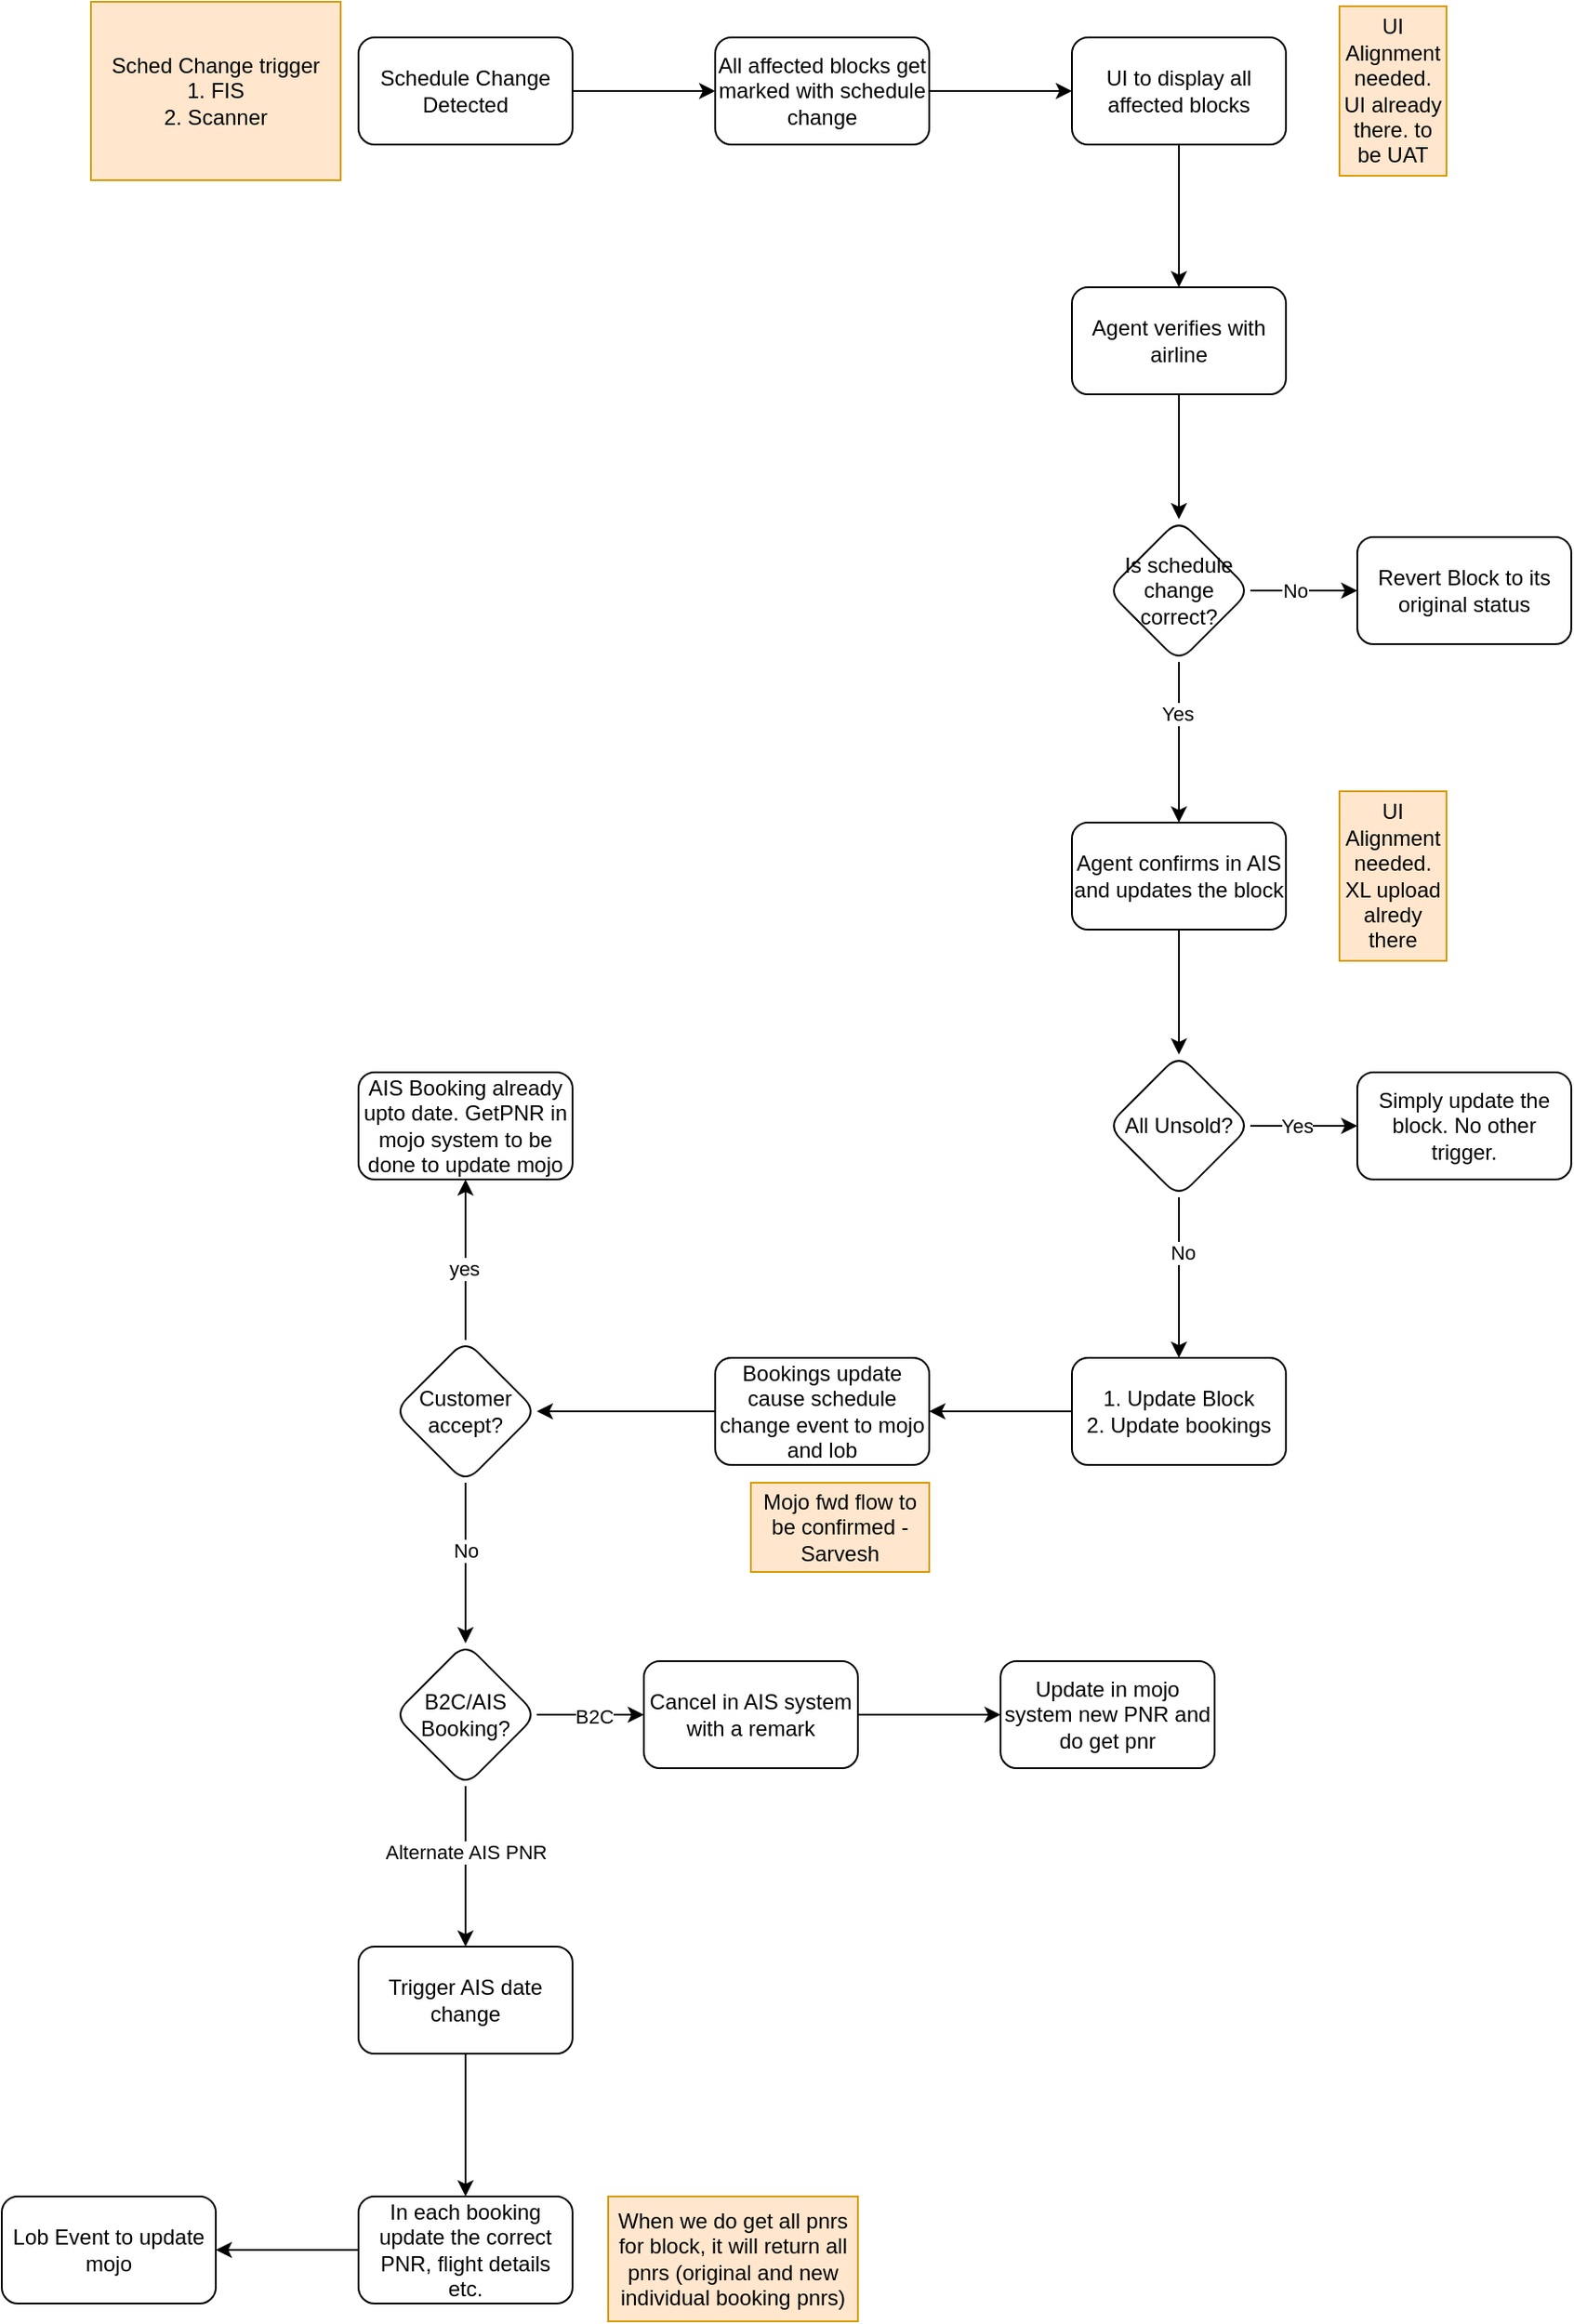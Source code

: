 <mxfile version="21.6.9" type="github">
  <diagram name="Page-1" id="HqZ0z-GihFYfZ27upaGk">
    <mxGraphModel dx="2156" dy="756" grid="1" gridSize="10" guides="1" tooltips="1" connect="1" arrows="1" fold="1" page="1" pageScale="1" pageWidth="850" pageHeight="1100" math="0" shadow="0">
      <root>
        <mxCell id="0" />
        <mxCell id="1" parent="0" />
        <mxCell id="fmq90YXcAQiHNmMbrNBv-3" value="" style="edgeStyle=orthogonalEdgeStyle;rounded=0;orthogonalLoop=1;jettySize=auto;html=1;" edge="1" parent="1" source="fmq90YXcAQiHNmMbrNBv-1" target="fmq90YXcAQiHNmMbrNBv-2">
          <mxGeometry relative="1" as="geometry" />
        </mxCell>
        <mxCell id="fmq90YXcAQiHNmMbrNBv-1" value="Schedule Change Detected" style="rounded=1;whiteSpace=wrap;html=1;" vertex="1" parent="1">
          <mxGeometry x="110" y="280" width="120" height="60" as="geometry" />
        </mxCell>
        <mxCell id="fmq90YXcAQiHNmMbrNBv-5" value="" style="edgeStyle=orthogonalEdgeStyle;rounded=0;orthogonalLoop=1;jettySize=auto;html=1;" edge="1" parent="1" source="fmq90YXcAQiHNmMbrNBv-2" target="fmq90YXcAQiHNmMbrNBv-4">
          <mxGeometry relative="1" as="geometry" />
        </mxCell>
        <mxCell id="fmq90YXcAQiHNmMbrNBv-2" value="All affected blocks get marked with schedule change" style="whiteSpace=wrap;html=1;rounded=1;" vertex="1" parent="1">
          <mxGeometry x="310" y="280" width="120" height="60" as="geometry" />
        </mxCell>
        <mxCell id="fmq90YXcAQiHNmMbrNBv-7" value="" style="edgeStyle=orthogonalEdgeStyle;rounded=0;orthogonalLoop=1;jettySize=auto;html=1;" edge="1" parent="1" source="fmq90YXcAQiHNmMbrNBv-4" target="fmq90YXcAQiHNmMbrNBv-6">
          <mxGeometry relative="1" as="geometry" />
        </mxCell>
        <mxCell id="fmq90YXcAQiHNmMbrNBv-4" value="UI to display all affected blocks" style="whiteSpace=wrap;html=1;rounded=1;" vertex="1" parent="1">
          <mxGeometry x="510" y="280" width="120" height="60" as="geometry" />
        </mxCell>
        <mxCell id="fmq90YXcAQiHNmMbrNBv-9" value="" style="edgeStyle=orthogonalEdgeStyle;rounded=0;orthogonalLoop=1;jettySize=auto;html=1;" edge="1" parent="1" source="fmq90YXcAQiHNmMbrNBv-6" target="fmq90YXcAQiHNmMbrNBv-8">
          <mxGeometry relative="1" as="geometry" />
        </mxCell>
        <mxCell id="fmq90YXcAQiHNmMbrNBv-6" value="Agent verifies with airline" style="whiteSpace=wrap;html=1;rounded=1;" vertex="1" parent="1">
          <mxGeometry x="510" y="420" width="120" height="60" as="geometry" />
        </mxCell>
        <mxCell id="fmq90YXcAQiHNmMbrNBv-11" value="" style="edgeStyle=orthogonalEdgeStyle;rounded=0;orthogonalLoop=1;jettySize=auto;html=1;" edge="1" parent="1" source="fmq90YXcAQiHNmMbrNBv-8" target="fmq90YXcAQiHNmMbrNBv-10">
          <mxGeometry relative="1" as="geometry" />
        </mxCell>
        <mxCell id="fmq90YXcAQiHNmMbrNBv-12" value="No" style="edgeLabel;html=1;align=center;verticalAlign=middle;resizable=0;points=[];" vertex="1" connectable="0" parent="fmq90YXcAQiHNmMbrNBv-11">
          <mxGeometry x="-0.167" relative="1" as="geometry">
            <mxPoint as="offset" />
          </mxGeometry>
        </mxCell>
        <mxCell id="fmq90YXcAQiHNmMbrNBv-14" value="" style="edgeStyle=orthogonalEdgeStyle;rounded=0;orthogonalLoop=1;jettySize=auto;html=1;" edge="1" parent="1" source="fmq90YXcAQiHNmMbrNBv-8" target="fmq90YXcAQiHNmMbrNBv-13">
          <mxGeometry relative="1" as="geometry" />
        </mxCell>
        <mxCell id="fmq90YXcAQiHNmMbrNBv-15" value="Yes" style="edgeLabel;html=1;align=center;verticalAlign=middle;resizable=0;points=[];" vertex="1" connectable="0" parent="fmq90YXcAQiHNmMbrNBv-14">
          <mxGeometry x="-0.356" y="-1" relative="1" as="geometry">
            <mxPoint as="offset" />
          </mxGeometry>
        </mxCell>
        <mxCell id="fmq90YXcAQiHNmMbrNBv-8" value="Is schedule change correct?" style="rhombus;whiteSpace=wrap;html=1;rounded=1;" vertex="1" parent="1">
          <mxGeometry x="530" y="550" width="80" height="80" as="geometry" />
        </mxCell>
        <mxCell id="fmq90YXcAQiHNmMbrNBv-10" value="Revert Block to its original status" style="whiteSpace=wrap;html=1;rounded=1;" vertex="1" parent="1">
          <mxGeometry x="670" y="560" width="120" height="60" as="geometry" />
        </mxCell>
        <mxCell id="fmq90YXcAQiHNmMbrNBv-17" value="" style="edgeStyle=orthogonalEdgeStyle;rounded=0;orthogonalLoop=1;jettySize=auto;html=1;" edge="1" parent="1" source="fmq90YXcAQiHNmMbrNBv-13" target="fmq90YXcAQiHNmMbrNBv-16">
          <mxGeometry relative="1" as="geometry" />
        </mxCell>
        <mxCell id="fmq90YXcAQiHNmMbrNBv-13" value="Agent confirms in AIS and updates the block" style="whiteSpace=wrap;html=1;rounded=1;" vertex="1" parent="1">
          <mxGeometry x="510" y="720" width="120" height="60" as="geometry" />
        </mxCell>
        <mxCell id="fmq90YXcAQiHNmMbrNBv-19" value="" style="edgeStyle=orthogonalEdgeStyle;rounded=0;orthogonalLoop=1;jettySize=auto;html=1;" edge="1" parent="1" source="fmq90YXcAQiHNmMbrNBv-16" target="fmq90YXcAQiHNmMbrNBv-18">
          <mxGeometry relative="1" as="geometry" />
        </mxCell>
        <mxCell id="fmq90YXcAQiHNmMbrNBv-20" value="Yes" style="edgeLabel;html=1;align=center;verticalAlign=middle;resizable=0;points=[];" vertex="1" connectable="0" parent="fmq90YXcAQiHNmMbrNBv-19">
          <mxGeometry x="-0.133" relative="1" as="geometry">
            <mxPoint as="offset" />
          </mxGeometry>
        </mxCell>
        <mxCell id="fmq90YXcAQiHNmMbrNBv-22" value="" style="edgeStyle=orthogonalEdgeStyle;rounded=0;orthogonalLoop=1;jettySize=auto;html=1;" edge="1" parent="1" source="fmq90YXcAQiHNmMbrNBv-16" target="fmq90YXcAQiHNmMbrNBv-21">
          <mxGeometry relative="1" as="geometry" />
        </mxCell>
        <mxCell id="fmq90YXcAQiHNmMbrNBv-23" value="No" style="edgeLabel;html=1;align=center;verticalAlign=middle;resizable=0;points=[];" vertex="1" connectable="0" parent="fmq90YXcAQiHNmMbrNBv-22">
          <mxGeometry x="-0.311" y="2" relative="1" as="geometry">
            <mxPoint as="offset" />
          </mxGeometry>
        </mxCell>
        <mxCell id="fmq90YXcAQiHNmMbrNBv-16" value="All Unsold?" style="rhombus;whiteSpace=wrap;html=1;rounded=1;" vertex="1" parent="1">
          <mxGeometry x="530" y="850" width="80" height="80" as="geometry" />
        </mxCell>
        <mxCell id="fmq90YXcAQiHNmMbrNBv-18" value="Simply update the block. No other trigger." style="whiteSpace=wrap;html=1;rounded=1;" vertex="1" parent="1">
          <mxGeometry x="670" y="860" width="120" height="60" as="geometry" />
        </mxCell>
        <mxCell id="fmq90YXcAQiHNmMbrNBv-25" value="" style="edgeStyle=orthogonalEdgeStyle;rounded=0;orthogonalLoop=1;jettySize=auto;html=1;" edge="1" parent="1" source="fmq90YXcAQiHNmMbrNBv-21" target="fmq90YXcAQiHNmMbrNBv-24">
          <mxGeometry relative="1" as="geometry" />
        </mxCell>
        <mxCell id="fmq90YXcAQiHNmMbrNBv-21" value="1. Update Block&lt;br&gt;2. Update bookings" style="whiteSpace=wrap;html=1;rounded=1;" vertex="1" parent="1">
          <mxGeometry x="510" y="1020" width="120" height="60" as="geometry" />
        </mxCell>
        <mxCell id="fmq90YXcAQiHNmMbrNBv-27" value="" style="edgeStyle=orthogonalEdgeStyle;rounded=0;orthogonalLoop=1;jettySize=auto;html=1;" edge="1" parent="1" source="fmq90YXcAQiHNmMbrNBv-24" target="fmq90YXcAQiHNmMbrNBv-26">
          <mxGeometry relative="1" as="geometry" />
        </mxCell>
        <mxCell id="fmq90YXcAQiHNmMbrNBv-24" value="Bookings update cause schedule change event to mojo and lob" style="whiteSpace=wrap;html=1;rounded=1;" vertex="1" parent="1">
          <mxGeometry x="310" y="1020" width="120" height="60" as="geometry" />
        </mxCell>
        <mxCell id="fmq90YXcAQiHNmMbrNBv-29" value="" style="edgeStyle=orthogonalEdgeStyle;rounded=0;orthogonalLoop=1;jettySize=auto;html=1;" edge="1" parent="1" source="fmq90YXcAQiHNmMbrNBv-26">
          <mxGeometry relative="1" as="geometry">
            <mxPoint x="170" y="1180" as="targetPoint" />
          </mxGeometry>
        </mxCell>
        <mxCell id="fmq90YXcAQiHNmMbrNBv-33" value="No" style="edgeLabel;html=1;align=center;verticalAlign=middle;resizable=0;points=[];" vertex="1" connectable="0" parent="fmq90YXcAQiHNmMbrNBv-29">
          <mxGeometry x="-0.156" relative="1" as="geometry">
            <mxPoint as="offset" />
          </mxGeometry>
        </mxCell>
        <mxCell id="fmq90YXcAQiHNmMbrNBv-31" value="" style="edgeStyle=orthogonalEdgeStyle;rounded=0;orthogonalLoop=1;jettySize=auto;html=1;" edge="1" parent="1" source="fmq90YXcAQiHNmMbrNBv-26" target="fmq90YXcAQiHNmMbrNBv-30">
          <mxGeometry relative="1" as="geometry" />
        </mxCell>
        <mxCell id="fmq90YXcAQiHNmMbrNBv-32" value="yes" style="edgeLabel;html=1;align=center;verticalAlign=middle;resizable=0;points=[];" vertex="1" connectable="0" parent="fmq90YXcAQiHNmMbrNBv-31">
          <mxGeometry x="-0.111" y="1" relative="1" as="geometry">
            <mxPoint as="offset" />
          </mxGeometry>
        </mxCell>
        <mxCell id="fmq90YXcAQiHNmMbrNBv-26" value="Customer accept?" style="rhombus;whiteSpace=wrap;html=1;rounded=1;" vertex="1" parent="1">
          <mxGeometry x="130" y="1010" width="80" height="80" as="geometry" />
        </mxCell>
        <mxCell id="fmq90YXcAQiHNmMbrNBv-30" value="AIS Booking already upto date. GetPNR in mojo system to be done to update mojo" style="whiteSpace=wrap;html=1;rounded=1;" vertex="1" parent="1">
          <mxGeometry x="110" y="860" width="120" height="60" as="geometry" />
        </mxCell>
        <mxCell id="fmq90YXcAQiHNmMbrNBv-36" value="" style="edgeStyle=orthogonalEdgeStyle;rounded=0;orthogonalLoop=1;jettySize=auto;html=1;" edge="1" parent="1" source="fmq90YXcAQiHNmMbrNBv-34" target="fmq90YXcAQiHNmMbrNBv-35">
          <mxGeometry relative="1" as="geometry" />
        </mxCell>
        <mxCell id="fmq90YXcAQiHNmMbrNBv-37" value="B2C" style="edgeLabel;html=1;align=center;verticalAlign=middle;resizable=0;points=[];" vertex="1" connectable="0" parent="fmq90YXcAQiHNmMbrNBv-36">
          <mxGeometry x="0.067" y="-1" relative="1" as="geometry">
            <mxPoint as="offset" />
          </mxGeometry>
        </mxCell>
        <mxCell id="fmq90YXcAQiHNmMbrNBv-41" value="" style="edgeStyle=orthogonalEdgeStyle;rounded=0;orthogonalLoop=1;jettySize=auto;html=1;" edge="1" parent="1" source="fmq90YXcAQiHNmMbrNBv-34" target="fmq90YXcAQiHNmMbrNBv-40">
          <mxGeometry relative="1" as="geometry" />
        </mxCell>
        <mxCell id="fmq90YXcAQiHNmMbrNBv-42" value="Alternate AIS PNR" style="edgeLabel;html=1;align=center;verticalAlign=middle;resizable=0;points=[];" vertex="1" connectable="0" parent="fmq90YXcAQiHNmMbrNBv-41">
          <mxGeometry x="-0.178" relative="1" as="geometry">
            <mxPoint as="offset" />
          </mxGeometry>
        </mxCell>
        <mxCell id="fmq90YXcAQiHNmMbrNBv-34" value="B2C/AIS Booking?" style="rhombus;whiteSpace=wrap;html=1;rounded=1;" vertex="1" parent="1">
          <mxGeometry x="130" y="1180" width="80" height="80" as="geometry" />
        </mxCell>
        <mxCell id="fmq90YXcAQiHNmMbrNBv-39" value="" style="edgeStyle=orthogonalEdgeStyle;rounded=0;orthogonalLoop=1;jettySize=auto;html=1;" edge="1" parent="1" source="fmq90YXcAQiHNmMbrNBv-35" target="fmq90YXcAQiHNmMbrNBv-38">
          <mxGeometry relative="1" as="geometry" />
        </mxCell>
        <mxCell id="fmq90YXcAQiHNmMbrNBv-35" value="Cancel in AIS system&lt;br&gt;with a remark" style="whiteSpace=wrap;html=1;rounded=1;" vertex="1" parent="1">
          <mxGeometry x="270" y="1190" width="120" height="60" as="geometry" />
        </mxCell>
        <mxCell id="fmq90YXcAQiHNmMbrNBv-38" value="Update in mojo system new PNR and do get pnr" style="whiteSpace=wrap;html=1;rounded=1;" vertex="1" parent="1">
          <mxGeometry x="470" y="1190" width="120" height="60" as="geometry" />
        </mxCell>
        <mxCell id="fmq90YXcAQiHNmMbrNBv-44" value="" style="edgeStyle=orthogonalEdgeStyle;rounded=0;orthogonalLoop=1;jettySize=auto;html=1;" edge="1" parent="1" source="fmq90YXcAQiHNmMbrNBv-40" target="fmq90YXcAQiHNmMbrNBv-43">
          <mxGeometry relative="1" as="geometry" />
        </mxCell>
        <mxCell id="fmq90YXcAQiHNmMbrNBv-40" value="Trigger AIS date change" style="whiteSpace=wrap;html=1;rounded=1;" vertex="1" parent="1">
          <mxGeometry x="110" y="1350" width="120" height="60" as="geometry" />
        </mxCell>
        <mxCell id="fmq90YXcAQiHNmMbrNBv-51" value="" style="edgeStyle=orthogonalEdgeStyle;rounded=0;orthogonalLoop=1;jettySize=auto;html=1;" edge="1" parent="1" source="fmq90YXcAQiHNmMbrNBv-43" target="fmq90YXcAQiHNmMbrNBv-50">
          <mxGeometry relative="1" as="geometry" />
        </mxCell>
        <mxCell id="fmq90YXcAQiHNmMbrNBv-43" value="In each booking update the correct PNR, flight details etc." style="whiteSpace=wrap;html=1;rounded=1;" vertex="1" parent="1">
          <mxGeometry x="110" y="1490" width="120" height="60" as="geometry" />
        </mxCell>
        <mxCell id="fmq90YXcAQiHNmMbrNBv-45" value="When we do get all pnrs for block, it will return all pnrs (original and new individual booking pnrs)" style="text;html=1;strokeColor=#d79b00;fillColor=#ffe6cc;align=center;verticalAlign=middle;whiteSpace=wrap;rounded=0;" vertex="1" parent="1">
          <mxGeometry x="250" y="1490" width="140" height="70" as="geometry" />
        </mxCell>
        <mxCell id="fmq90YXcAQiHNmMbrNBv-46" value="UI Alignment needed. UI already there. to be UAT" style="text;html=1;strokeColor=#d79b00;fillColor=#ffe6cc;align=center;verticalAlign=middle;whiteSpace=wrap;rounded=0;" vertex="1" parent="1">
          <mxGeometry x="660" y="262.5" width="60" height="95" as="geometry" />
        </mxCell>
        <mxCell id="fmq90YXcAQiHNmMbrNBv-47" value="Sched Change trigger&lt;br&gt;1. FIS&lt;br&gt;2. Scanner" style="text;html=1;strokeColor=#d79b00;fillColor=#ffe6cc;align=center;verticalAlign=middle;whiteSpace=wrap;rounded=0;" vertex="1" parent="1">
          <mxGeometry x="-40" y="260" width="140" height="100" as="geometry" />
        </mxCell>
        <mxCell id="fmq90YXcAQiHNmMbrNBv-48" value="UI Alignment needed. XL upload alredy there" style="text;html=1;strokeColor=#d79b00;fillColor=#ffe6cc;align=center;verticalAlign=middle;whiteSpace=wrap;rounded=0;" vertex="1" parent="1">
          <mxGeometry x="660" y="702.5" width="60" height="95" as="geometry" />
        </mxCell>
        <mxCell id="fmq90YXcAQiHNmMbrNBv-49" value="Mojo fwd flow to be confirmed - Sarvesh" style="text;html=1;strokeColor=#d79b00;fillColor=#ffe6cc;align=center;verticalAlign=middle;whiteSpace=wrap;rounded=0;" vertex="1" parent="1">
          <mxGeometry x="330" y="1090" width="100" height="50" as="geometry" />
        </mxCell>
        <mxCell id="fmq90YXcAQiHNmMbrNBv-50" value="Lob Event to update mojo" style="whiteSpace=wrap;html=1;rounded=1;" vertex="1" parent="1">
          <mxGeometry x="-90" y="1490" width="120" height="60" as="geometry" />
        </mxCell>
      </root>
    </mxGraphModel>
  </diagram>
</mxfile>
